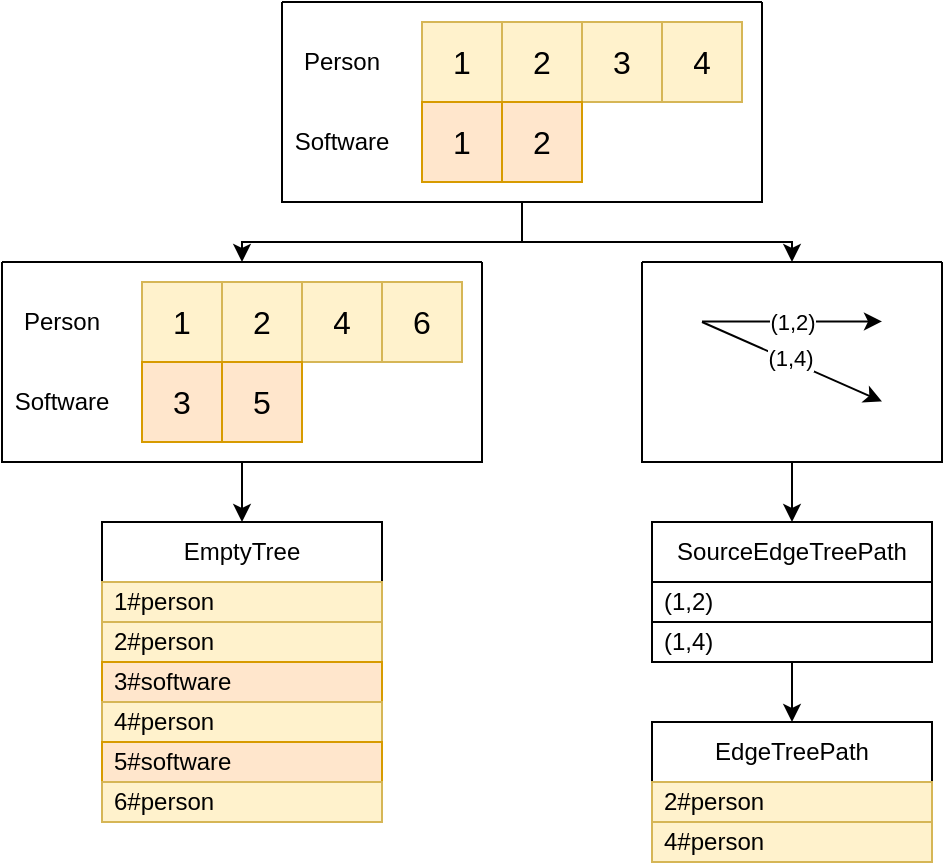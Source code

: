 <mxfile version="27.1.6">
  <diagram name="第 1 页" id="x_Ubj81spx02BS_rn2Yc">
    <mxGraphModel dx="935" dy="576" grid="1" gridSize="10" guides="1" tooltips="1" connect="1" arrows="1" fold="1" page="1" pageScale="1" pageWidth="827" pageHeight="1169" math="0" shadow="0">
      <root>
        <mxCell id="0" />
        <mxCell id="1" parent="0" />
        <mxCell id="qj1Oe912X-09bVJ9G56S-1" value="" style="shape=table;startSize=0;container=1;collapsible=0;childLayout=tableLayout;fontSize=16;fillColor=#fff2cc;strokeColor=#d6b656;" vertex="1" parent="1">
          <mxGeometry x="360" y="80" width="160" height="40" as="geometry" />
        </mxCell>
        <mxCell id="qj1Oe912X-09bVJ9G56S-2" value="" style="shape=tableRow;horizontal=0;startSize=0;swimlaneHead=0;swimlaneBody=0;strokeColor=inherit;top=0;left=0;bottom=0;right=0;collapsible=0;dropTarget=0;fillColor=none;points=[[0,0.5],[1,0.5]];portConstraint=eastwest;fontSize=16;" vertex="1" parent="qj1Oe912X-09bVJ9G56S-1">
          <mxGeometry width="160" height="40" as="geometry" />
        </mxCell>
        <mxCell id="qj1Oe912X-09bVJ9G56S-3" value="1" style="shape=partialRectangle;html=1;whiteSpace=wrap;connectable=0;strokeColor=inherit;overflow=hidden;fillColor=none;top=0;left=0;bottom=0;right=0;pointerEvents=1;fontSize=16;" vertex="1" parent="qj1Oe912X-09bVJ9G56S-2">
          <mxGeometry width="40" height="40" as="geometry">
            <mxRectangle width="40" height="40" as="alternateBounds" />
          </mxGeometry>
        </mxCell>
        <mxCell id="qj1Oe912X-09bVJ9G56S-4" value="2" style="shape=partialRectangle;html=1;whiteSpace=wrap;connectable=0;strokeColor=inherit;overflow=hidden;fillColor=none;top=0;left=0;bottom=0;right=0;pointerEvents=1;fontSize=16;" vertex="1" parent="qj1Oe912X-09bVJ9G56S-2">
          <mxGeometry x="40" width="40" height="40" as="geometry">
            <mxRectangle width="40" height="40" as="alternateBounds" />
          </mxGeometry>
        </mxCell>
        <mxCell id="qj1Oe912X-09bVJ9G56S-5" value="3" style="shape=partialRectangle;html=1;whiteSpace=wrap;connectable=0;strokeColor=inherit;overflow=hidden;fillColor=none;top=0;left=0;bottom=0;right=0;pointerEvents=1;fontSize=16;" vertex="1" parent="qj1Oe912X-09bVJ9G56S-2">
          <mxGeometry x="80" width="40" height="40" as="geometry">
            <mxRectangle width="40" height="40" as="alternateBounds" />
          </mxGeometry>
        </mxCell>
        <mxCell id="qj1Oe912X-09bVJ9G56S-19" value="4" style="shape=partialRectangle;html=1;whiteSpace=wrap;connectable=0;strokeColor=inherit;overflow=hidden;fillColor=none;top=0;left=0;bottom=0;right=0;pointerEvents=1;fontSize=16;" vertex="1" parent="qj1Oe912X-09bVJ9G56S-2">
          <mxGeometry x="120" width="40" height="40" as="geometry">
            <mxRectangle width="40" height="40" as="alternateBounds" />
          </mxGeometry>
        </mxCell>
        <mxCell id="qj1Oe912X-09bVJ9G56S-14" value="" style="shape=table;startSize=0;container=1;collapsible=0;childLayout=tableLayout;fontSize=16;fillColor=#ffe6cc;strokeColor=#d79b00;" vertex="1" parent="1">
          <mxGeometry x="360" y="120" width="80" height="40" as="geometry" />
        </mxCell>
        <mxCell id="qj1Oe912X-09bVJ9G56S-15" value="" style="shape=tableRow;horizontal=0;startSize=0;swimlaneHead=0;swimlaneBody=0;strokeColor=inherit;top=0;left=0;bottom=0;right=0;collapsible=0;dropTarget=0;fillColor=none;points=[[0,0.5],[1,0.5]];portConstraint=eastwest;fontSize=16;" vertex="1" parent="qj1Oe912X-09bVJ9G56S-14">
          <mxGeometry width="80" height="40" as="geometry" />
        </mxCell>
        <mxCell id="qj1Oe912X-09bVJ9G56S-16" value="1" style="shape=partialRectangle;html=1;whiteSpace=wrap;connectable=0;strokeColor=inherit;overflow=hidden;fillColor=none;top=0;left=0;bottom=0;right=0;pointerEvents=1;fontSize=16;" vertex="1" parent="qj1Oe912X-09bVJ9G56S-15">
          <mxGeometry width="40" height="40" as="geometry">
            <mxRectangle width="40" height="40" as="alternateBounds" />
          </mxGeometry>
        </mxCell>
        <mxCell id="qj1Oe912X-09bVJ9G56S-17" value="2" style="shape=partialRectangle;html=1;whiteSpace=wrap;connectable=0;strokeColor=inherit;overflow=hidden;fillColor=none;top=0;left=0;bottom=0;right=0;pointerEvents=1;fontSize=16;" vertex="1" parent="qj1Oe912X-09bVJ9G56S-15">
          <mxGeometry x="40" width="40" height="40" as="geometry">
            <mxRectangle width="40" height="40" as="alternateBounds" />
          </mxGeometry>
        </mxCell>
        <mxCell id="qj1Oe912X-09bVJ9G56S-20" value="Person" style="text;html=1;align=center;verticalAlign=middle;whiteSpace=wrap;rounded=0;" vertex="1" parent="1">
          <mxGeometry x="290" y="85" width="60" height="30" as="geometry" />
        </mxCell>
        <mxCell id="qj1Oe912X-09bVJ9G56S-21" value="Software" style="text;html=1;align=center;verticalAlign=middle;whiteSpace=wrap;rounded=0;" vertex="1" parent="1">
          <mxGeometry x="290" y="125" width="60" height="30" as="geometry" />
        </mxCell>
        <mxCell id="qj1Oe912X-09bVJ9G56S-88" style="edgeStyle=orthogonalEdgeStyle;rounded=0;orthogonalLoop=1;jettySize=auto;html=1;" edge="1" parent="1" source="qj1Oe912X-09bVJ9G56S-22" target="qj1Oe912X-09bVJ9G56S-75">
          <mxGeometry relative="1" as="geometry" />
        </mxCell>
        <mxCell id="qj1Oe912X-09bVJ9G56S-22" value="" style="swimlane;startSize=0;" vertex="1" parent="1">
          <mxGeometry x="470" y="200" width="150" height="100" as="geometry" />
        </mxCell>
        <mxCell id="qj1Oe912X-09bVJ9G56S-53" value="" style="endArrow=classic;html=1;rounded=0;" edge="1" parent="qj1Oe912X-09bVJ9G56S-22">
          <mxGeometry width="50" height="50" relative="1" as="geometry">
            <mxPoint x="30" y="29.73" as="sourcePoint" />
            <mxPoint x="120" y="29.73" as="targetPoint" />
          </mxGeometry>
        </mxCell>
        <mxCell id="qj1Oe912X-09bVJ9G56S-55" value="(1,2)" style="edgeLabel;html=1;align=center;verticalAlign=middle;resizable=0;points=[];" vertex="1" connectable="0" parent="qj1Oe912X-09bVJ9G56S-53">
          <mxGeometry x="-0.345" y="-1" relative="1" as="geometry">
            <mxPoint x="15" y="-1" as="offset" />
          </mxGeometry>
        </mxCell>
        <mxCell id="qj1Oe912X-09bVJ9G56S-54" value="" style="endArrow=classic;html=1;rounded=0;" edge="1" parent="qj1Oe912X-09bVJ9G56S-22">
          <mxGeometry width="50" height="50" relative="1" as="geometry">
            <mxPoint x="30" y="30" as="sourcePoint" />
            <mxPoint x="120" y="69.73" as="targetPoint" />
          </mxGeometry>
        </mxCell>
        <mxCell id="qj1Oe912X-09bVJ9G56S-56" value="(1,4)" style="edgeLabel;html=1;align=center;verticalAlign=middle;resizable=0;points=[];" vertex="1" connectable="0" parent="qj1Oe912X-09bVJ9G56S-54">
          <mxGeometry x="-0.045" y="1" relative="1" as="geometry">
            <mxPoint as="offset" />
          </mxGeometry>
        </mxCell>
        <mxCell id="qj1Oe912X-09bVJ9G56S-85" style="edgeStyle=orthogonalEdgeStyle;rounded=0;orthogonalLoop=1;jettySize=auto;html=1;entryX=0.5;entryY=0;entryDx=0;entryDy=0;" edge="1" parent="1" source="qj1Oe912X-09bVJ9G56S-25" target="qj1Oe912X-09bVJ9G56S-51">
          <mxGeometry relative="1" as="geometry" />
        </mxCell>
        <mxCell id="qj1Oe912X-09bVJ9G56S-86" style="edgeStyle=orthogonalEdgeStyle;rounded=0;orthogonalLoop=1;jettySize=auto;html=1;" edge="1" parent="1" source="qj1Oe912X-09bVJ9G56S-25" target="qj1Oe912X-09bVJ9G56S-22">
          <mxGeometry relative="1" as="geometry" />
        </mxCell>
        <mxCell id="qj1Oe912X-09bVJ9G56S-25" value="" style="swimlane;startSize=0;" vertex="1" parent="1">
          <mxGeometry x="290" y="70" width="240" height="100" as="geometry" />
        </mxCell>
        <mxCell id="qj1Oe912X-09bVJ9G56S-39" value="" style="shape=table;startSize=0;container=1;collapsible=0;childLayout=tableLayout;fontSize=16;fillColor=#fff2cc;strokeColor=#d6b656;" vertex="1" parent="1">
          <mxGeometry x="220" y="210" width="160" height="40" as="geometry" />
        </mxCell>
        <mxCell id="qj1Oe912X-09bVJ9G56S-40" value="" style="shape=tableRow;horizontal=0;startSize=0;swimlaneHead=0;swimlaneBody=0;strokeColor=inherit;top=0;left=0;bottom=0;right=0;collapsible=0;dropTarget=0;fillColor=none;points=[[0,0.5],[1,0.5]];portConstraint=eastwest;fontSize=16;" vertex="1" parent="qj1Oe912X-09bVJ9G56S-39">
          <mxGeometry width="160" height="40" as="geometry" />
        </mxCell>
        <mxCell id="qj1Oe912X-09bVJ9G56S-41" value="1" style="shape=partialRectangle;html=1;whiteSpace=wrap;connectable=0;strokeColor=inherit;overflow=hidden;fillColor=none;top=0;left=0;bottom=0;right=0;pointerEvents=1;fontSize=16;" vertex="1" parent="qj1Oe912X-09bVJ9G56S-40">
          <mxGeometry width="40" height="40" as="geometry">
            <mxRectangle width="40" height="40" as="alternateBounds" />
          </mxGeometry>
        </mxCell>
        <mxCell id="qj1Oe912X-09bVJ9G56S-42" value="2" style="shape=partialRectangle;html=1;whiteSpace=wrap;connectable=0;strokeColor=inherit;overflow=hidden;fillColor=none;top=0;left=0;bottom=0;right=0;pointerEvents=1;fontSize=16;" vertex="1" parent="qj1Oe912X-09bVJ9G56S-40">
          <mxGeometry x="40" width="40" height="40" as="geometry">
            <mxRectangle width="40" height="40" as="alternateBounds" />
          </mxGeometry>
        </mxCell>
        <mxCell id="qj1Oe912X-09bVJ9G56S-43" value="4" style="shape=partialRectangle;html=1;whiteSpace=wrap;connectable=0;strokeColor=inherit;overflow=hidden;fillColor=none;top=0;left=0;bottom=0;right=0;pointerEvents=1;fontSize=16;" vertex="1" parent="qj1Oe912X-09bVJ9G56S-40">
          <mxGeometry x="80" width="40" height="40" as="geometry">
            <mxRectangle width="40" height="40" as="alternateBounds" />
          </mxGeometry>
        </mxCell>
        <mxCell id="qj1Oe912X-09bVJ9G56S-44" value="6" style="shape=partialRectangle;html=1;whiteSpace=wrap;connectable=0;strokeColor=inherit;overflow=hidden;fillColor=none;top=0;left=0;bottom=0;right=0;pointerEvents=1;fontSize=16;" vertex="1" parent="qj1Oe912X-09bVJ9G56S-40">
          <mxGeometry x="120" width="40" height="40" as="geometry">
            <mxRectangle width="40" height="40" as="alternateBounds" />
          </mxGeometry>
        </mxCell>
        <mxCell id="qj1Oe912X-09bVJ9G56S-45" value="" style="shape=table;startSize=0;container=1;collapsible=0;childLayout=tableLayout;fontSize=16;fillColor=#ffe6cc;strokeColor=#d79b00;" vertex="1" parent="1">
          <mxGeometry x="220" y="250" width="80" height="40" as="geometry" />
        </mxCell>
        <mxCell id="qj1Oe912X-09bVJ9G56S-46" value="" style="shape=tableRow;horizontal=0;startSize=0;swimlaneHead=0;swimlaneBody=0;strokeColor=inherit;top=0;left=0;bottom=0;right=0;collapsible=0;dropTarget=0;fillColor=none;points=[[0,0.5],[1,0.5]];portConstraint=eastwest;fontSize=16;" vertex="1" parent="qj1Oe912X-09bVJ9G56S-45">
          <mxGeometry width="80" height="40" as="geometry" />
        </mxCell>
        <mxCell id="qj1Oe912X-09bVJ9G56S-47" value="3" style="shape=partialRectangle;html=1;whiteSpace=wrap;connectable=0;strokeColor=inherit;overflow=hidden;fillColor=none;top=0;left=0;bottom=0;right=0;pointerEvents=1;fontSize=16;" vertex="1" parent="qj1Oe912X-09bVJ9G56S-46">
          <mxGeometry width="40" height="40" as="geometry">
            <mxRectangle width="40" height="40" as="alternateBounds" />
          </mxGeometry>
        </mxCell>
        <mxCell id="qj1Oe912X-09bVJ9G56S-48" value="5" style="shape=partialRectangle;html=1;whiteSpace=wrap;connectable=0;strokeColor=inherit;overflow=hidden;fillColor=none;top=0;left=0;bottom=0;right=0;pointerEvents=1;fontSize=16;" vertex="1" parent="qj1Oe912X-09bVJ9G56S-46">
          <mxGeometry x="40" width="40" height="40" as="geometry">
            <mxRectangle width="40" height="40" as="alternateBounds" />
          </mxGeometry>
        </mxCell>
        <mxCell id="qj1Oe912X-09bVJ9G56S-49" value="Person" style="text;html=1;align=center;verticalAlign=middle;whiteSpace=wrap;rounded=0;" vertex="1" parent="1">
          <mxGeometry x="150" y="215" width="60" height="30" as="geometry" />
        </mxCell>
        <mxCell id="qj1Oe912X-09bVJ9G56S-50" value="Software" style="text;html=1;align=center;verticalAlign=middle;whiteSpace=wrap;rounded=0;" vertex="1" parent="1">
          <mxGeometry x="150" y="255" width="60" height="30" as="geometry" />
        </mxCell>
        <mxCell id="qj1Oe912X-09bVJ9G56S-87" style="edgeStyle=orthogonalEdgeStyle;rounded=0;orthogonalLoop=1;jettySize=auto;html=1;" edge="1" parent="1" source="qj1Oe912X-09bVJ9G56S-51" target="qj1Oe912X-09bVJ9G56S-68">
          <mxGeometry relative="1" as="geometry" />
        </mxCell>
        <mxCell id="qj1Oe912X-09bVJ9G56S-51" value="" style="swimlane;startSize=0;" vertex="1" parent="1">
          <mxGeometry x="150" y="200" width="240" height="100" as="geometry" />
        </mxCell>
        <mxCell id="qj1Oe912X-09bVJ9G56S-68" value="EmptyTree" style="swimlane;fontStyle=0;childLayout=stackLayout;horizontal=1;startSize=30;horizontalStack=0;resizeParent=1;resizeParentMax=0;resizeLast=0;collapsible=1;marginBottom=0;whiteSpace=wrap;html=1;" vertex="1" parent="1">
          <mxGeometry x="200" y="330" width="140" height="150" as="geometry" />
        </mxCell>
        <mxCell id="qj1Oe912X-09bVJ9G56S-69" value="1#person" style="text;strokeColor=#d6b656;fillColor=#fff2cc;align=left;verticalAlign=middle;spacingLeft=4;spacingRight=4;overflow=hidden;points=[[0,0.5],[1,0.5]];portConstraint=eastwest;rotatable=0;whiteSpace=wrap;html=1;" vertex="1" parent="qj1Oe912X-09bVJ9G56S-68">
          <mxGeometry y="30" width="140" height="20" as="geometry" />
        </mxCell>
        <mxCell id="qj1Oe912X-09bVJ9G56S-70" value="2#person" style="text;strokeColor=#d6b656;fillColor=#fff2cc;align=left;verticalAlign=middle;spacingLeft=4;spacingRight=4;overflow=hidden;points=[[0,0.5],[1,0.5]];portConstraint=eastwest;rotatable=0;whiteSpace=wrap;html=1;" vertex="1" parent="qj1Oe912X-09bVJ9G56S-68">
          <mxGeometry y="50" width="140" height="20" as="geometry" />
        </mxCell>
        <mxCell id="qj1Oe912X-09bVJ9G56S-71" value="3#software" style="text;strokeColor=#d79b00;fillColor=#ffe6cc;align=left;verticalAlign=middle;spacingLeft=4;spacingRight=4;overflow=hidden;points=[[0,0.5],[1,0.5]];portConstraint=eastwest;rotatable=0;whiteSpace=wrap;html=1;" vertex="1" parent="qj1Oe912X-09bVJ9G56S-68">
          <mxGeometry y="70" width="140" height="20" as="geometry" />
        </mxCell>
        <mxCell id="qj1Oe912X-09bVJ9G56S-74" value="4#person" style="text;strokeColor=#d6b656;fillColor=#fff2cc;align=left;verticalAlign=middle;spacingLeft=4;spacingRight=4;overflow=hidden;points=[[0,0.5],[1,0.5]];portConstraint=eastwest;rotatable=0;whiteSpace=wrap;html=1;" vertex="1" parent="qj1Oe912X-09bVJ9G56S-68">
          <mxGeometry y="90" width="140" height="20" as="geometry" />
        </mxCell>
        <mxCell id="qj1Oe912X-09bVJ9G56S-73" value="5#software" style="text;strokeColor=#d79b00;fillColor=#ffe6cc;align=left;verticalAlign=middle;spacingLeft=4;spacingRight=4;overflow=hidden;points=[[0,0.5],[1,0.5]];portConstraint=eastwest;rotatable=0;whiteSpace=wrap;html=1;" vertex="1" parent="qj1Oe912X-09bVJ9G56S-68">
          <mxGeometry y="110" width="140" height="20" as="geometry" />
        </mxCell>
        <mxCell id="qj1Oe912X-09bVJ9G56S-72" value="6#person" style="text;strokeColor=#d6b656;fillColor=#fff2cc;align=left;verticalAlign=middle;spacingLeft=4;spacingRight=4;overflow=hidden;points=[[0,0.5],[1,0.5]];portConstraint=eastwest;rotatable=0;whiteSpace=wrap;html=1;" vertex="1" parent="qj1Oe912X-09bVJ9G56S-68">
          <mxGeometry y="130" width="140" height="20" as="geometry" />
        </mxCell>
        <mxCell id="qj1Oe912X-09bVJ9G56S-89" style="edgeStyle=orthogonalEdgeStyle;rounded=0;orthogonalLoop=1;jettySize=auto;html=1;entryX=0.5;entryY=0;entryDx=0;entryDy=0;" edge="1" parent="1" source="qj1Oe912X-09bVJ9G56S-75" target="qj1Oe912X-09bVJ9G56S-82">
          <mxGeometry relative="1" as="geometry" />
        </mxCell>
        <mxCell id="qj1Oe912X-09bVJ9G56S-75" value="SourceEdgeTreePath" style="swimlane;fontStyle=0;childLayout=stackLayout;horizontal=1;startSize=30;horizontalStack=0;resizeParent=1;resizeParentMax=0;resizeLast=0;collapsible=1;marginBottom=0;whiteSpace=wrap;html=1;" vertex="1" parent="1">
          <mxGeometry x="475" y="330" width="140" height="70" as="geometry" />
        </mxCell>
        <mxCell id="qj1Oe912X-09bVJ9G56S-76" value="(1,2)" style="text;align=left;verticalAlign=middle;spacingLeft=4;spacingRight=4;overflow=hidden;points=[[0,0.5],[1,0.5]];portConstraint=eastwest;rotatable=0;whiteSpace=wrap;html=1;" vertex="1" parent="qj1Oe912X-09bVJ9G56S-75">
          <mxGeometry y="30" width="140" height="20" as="geometry" />
        </mxCell>
        <mxCell id="qj1Oe912X-09bVJ9G56S-77" value="(1,4)" style="text;strokeColor=default;fillColor=none;align=left;verticalAlign=middle;spacingLeft=4;spacingRight=4;overflow=hidden;points=[[0,0.5],[1,0.5]];portConstraint=eastwest;rotatable=0;whiteSpace=wrap;html=1;" vertex="1" parent="qj1Oe912X-09bVJ9G56S-75">
          <mxGeometry y="50" width="140" height="20" as="geometry" />
        </mxCell>
        <mxCell id="qj1Oe912X-09bVJ9G56S-82" value="EdgeTreePath" style="swimlane;fontStyle=0;childLayout=stackLayout;horizontal=1;startSize=30;horizontalStack=0;resizeParent=1;resizeParentMax=0;resizeLast=0;collapsible=1;marginBottom=0;whiteSpace=wrap;html=1;" vertex="1" parent="1">
          <mxGeometry x="475" y="430" width="140" height="70" as="geometry" />
        </mxCell>
        <mxCell id="qj1Oe912X-09bVJ9G56S-83" value="2#person" style="text;strokeColor=#d6b656;fillColor=#fff2cc;align=left;verticalAlign=middle;spacingLeft=4;spacingRight=4;overflow=hidden;points=[[0,0.5],[1,0.5]];portConstraint=eastwest;rotatable=0;whiteSpace=wrap;html=1;" vertex="1" parent="qj1Oe912X-09bVJ9G56S-82">
          <mxGeometry y="30" width="140" height="20" as="geometry" />
        </mxCell>
        <mxCell id="qj1Oe912X-09bVJ9G56S-84" value="4#person" style="text;strokeColor=#d6b656;fillColor=#fff2cc;align=left;verticalAlign=middle;spacingLeft=4;spacingRight=4;overflow=hidden;points=[[0,0.5],[1,0.5]];portConstraint=eastwest;rotatable=0;whiteSpace=wrap;html=1;" vertex="1" parent="qj1Oe912X-09bVJ9G56S-82">
          <mxGeometry y="50" width="140" height="20" as="geometry" />
        </mxCell>
      </root>
    </mxGraphModel>
  </diagram>
</mxfile>
